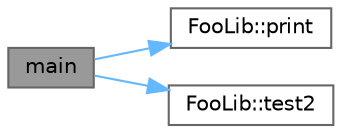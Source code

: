 digraph "main"
{
 // LATEX_PDF_SIZE
  bgcolor="transparent";
  edge [fontname=Helvetica,fontsize=10,labelfontname=Helvetica,labelfontsize=10];
  node [fontname=Helvetica,fontsize=10,shape=box,height=0.2,width=0.4];
  rankdir="LR";
  Node1 [id="Node000001",label="main",height=0.2,width=0.4,color="gray40", fillcolor="grey60", style="filled", fontcolor="black",tooltip=" "];
  Node1 -> Node2 [id="edge1_Node000001_Node000002",color="steelblue1",style="solid",tooltip=" "];
  Node2 [id="Node000002",label="FooLib::print",height=0.2,width=0.4,color="grey40", fillcolor="white", style="filled",URL="$class_foo_lib.html#ae250ad31a3524c3efed3cd5bb3273839",tooltip=" "];
  Node1 -> Node3 [id="edge2_Node000001_Node000003",color="steelblue1",style="solid",tooltip=" "];
  Node3 [id="Node000003",label="FooLib::test2",height=0.2,width=0.4,color="grey40", fillcolor="white", style="filled",URL="$class_foo_lib.html#a790021facd8272b5b7834a82828682eb",tooltip=" "];
}
